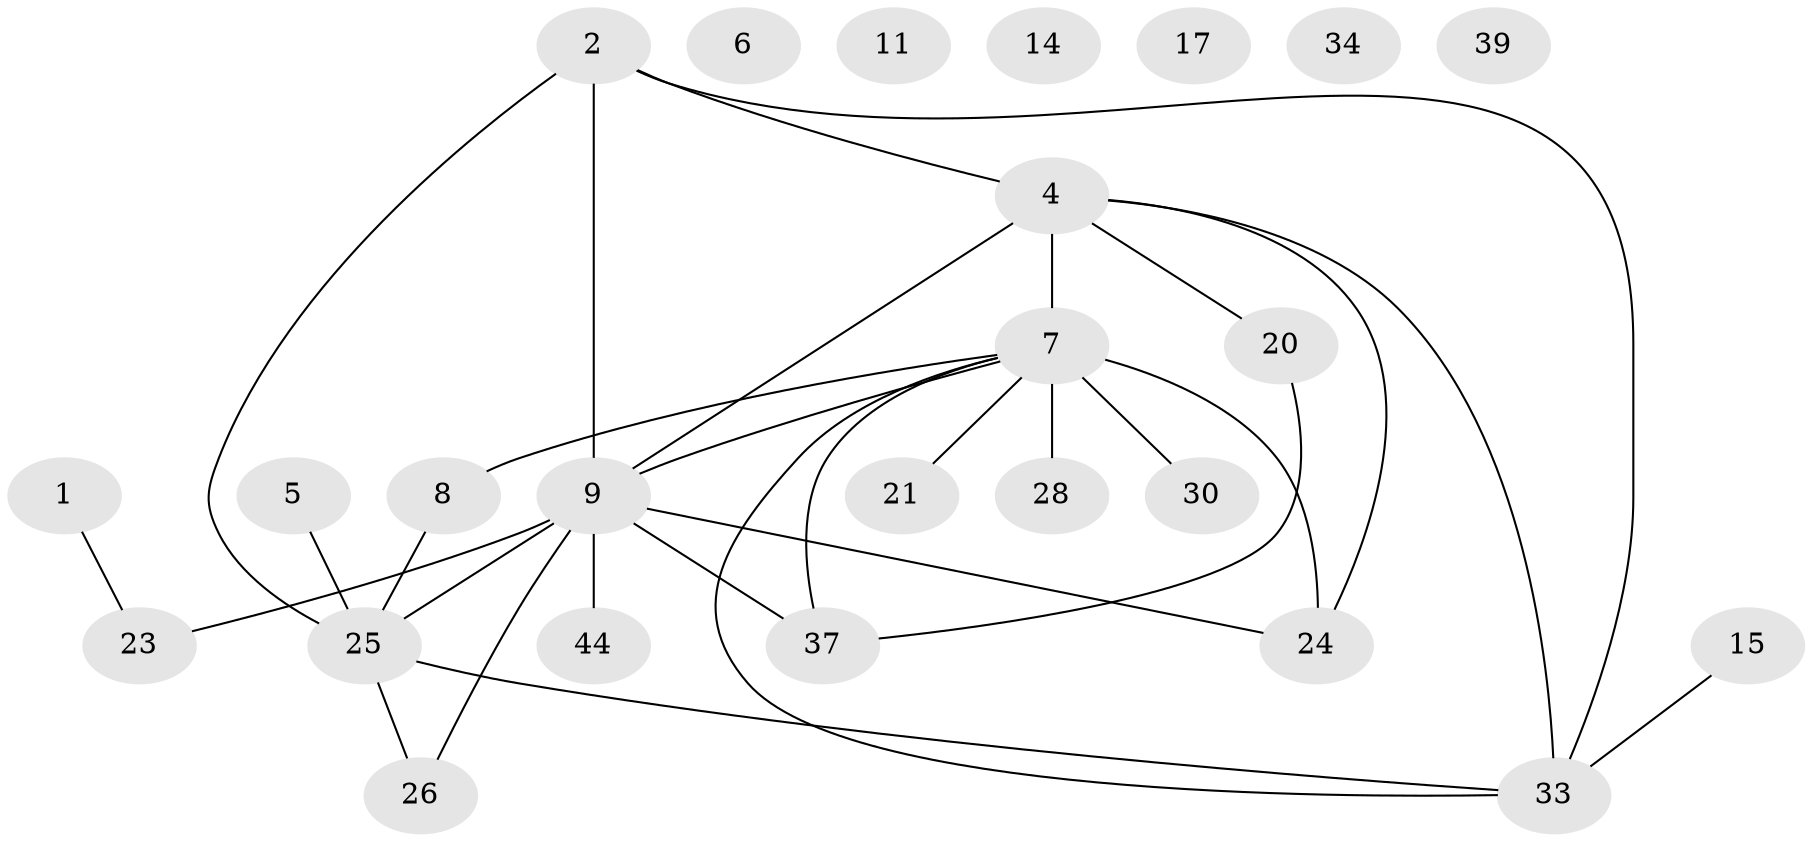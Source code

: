 // original degree distribution, {1: 0.29411764705882354, 7: 0.058823529411764705, 5: 0.11764705882352941, 4: 0.0784313725490196, 0: 0.09803921568627451, 3: 0.11764705882352941, 2: 0.19607843137254902, 6: 0.0392156862745098}
// Generated by graph-tools (version 1.1) at 2025/13/03/09/25 04:13:02]
// undirected, 25 vertices, 30 edges
graph export_dot {
graph [start="1"]
  node [color=gray90,style=filled];
  1;
  2 [super="+3+27+19"];
  4 [super="+41+36"];
  5;
  6;
  7 [super="+18+43+31+22"];
  8 [super="+10"];
  9 [super="+12"];
  11 [super="+29"];
  14;
  15;
  17;
  20;
  21;
  23 [super="+32+45"];
  24;
  25 [super="+35"];
  26;
  28;
  30;
  33 [super="+38"];
  34;
  37;
  39;
  44;
  1 -- 23;
  2 -- 4 [weight=2];
  2 -- 25;
  2 -- 9 [weight=3];
  2 -- 33;
  4 -- 33;
  4 -- 7;
  4 -- 24;
  4 -- 20;
  4 -- 9;
  5 -- 25;
  7 -- 28 [weight=2];
  7 -- 33;
  7 -- 8;
  7 -- 24 [weight=3];
  7 -- 30;
  7 -- 37;
  7 -- 21;
  7 -- 9;
  8 -- 25 [weight=2];
  9 -- 37;
  9 -- 44;
  9 -- 23;
  9 -- 24;
  9 -- 25;
  9 -- 26;
  15 -- 33;
  20 -- 37;
  25 -- 26;
  25 -- 33;
}
